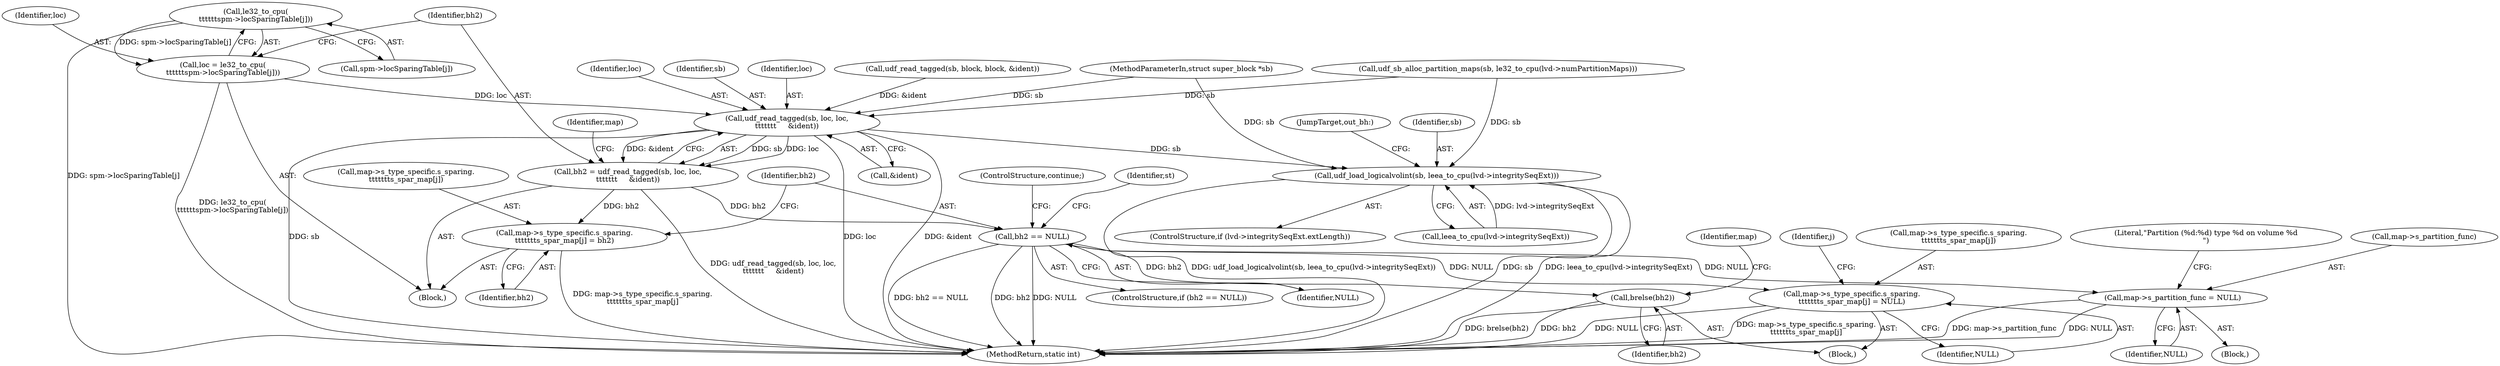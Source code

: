 digraph "0_linux_adee11b2085bee90bd8f4f52123ffb07882d6256@pointer" {
"1000364" [label="(Call,le32_to_cpu(\n\t\t\t\t\t\tspm->locSparingTable[j]))"];
"1000362" [label="(Call,loc = le32_to_cpu(\n\t\t\t\t\t\tspm->locSparingTable[j]))"];
"1000372" [label="(Call,udf_read_tagged(sb, loc, loc,\n\t\t\t\t\t\t\t     &ident))"];
"1000370" [label="(Call,bh2 = udf_read_tagged(sb, loc, loc,\n\t\t\t\t\t\t\t     &ident))"];
"1000378" [label="(Call,map->s_type_specific.s_sparing.\n\t\t\t\t\t\t\ts_spar_map[j] = bh2)"];
"1000390" [label="(Call,bh2 == NULL)"];
"1000242" [label="(Call,map->s_partition_func = NULL)"];
"1000416" [label="(Call,brelse(bh2))"];
"1000418" [label="(Call,map->s_type_specific.s_sparing.\n\t\t\t\t\t\t\ts_spar_map[j] = NULL)"];
"1000653" [label="(Call,udf_load_logicalvolint(sb, leea_to_cpu(lvd->integritySeqExt)))"];
"1000379" [label="(Call,map->s_type_specific.s_sparing.\n\t\t\t\t\t\t\ts_spar_map[j])"];
"1000383" [label="(Identifier,map)"];
"1000647" [label="(ControlStructure,if (lvd->integritySeqExt.extLength))"];
"1000428" [label="(Identifier,NULL)"];
"1000124" [label="(Call,udf_read_tagged(sb, block, block, &ident))"];
"1000418" [label="(Call,map->s_type_specific.s_sparing.\n\t\t\t\t\t\t\ts_spar_map[j] = NULL)"];
"1000360" [label="(Block,)"];
"1000393" [label="(ControlStructure,continue;)"];
"1000148" [label="(Call,udf_sb_alloc_partition_maps(sb, le32_to_cpu(lvd->numPartitionMaps)))"];
"1000664" [label="(MethodReturn,static int)"];
"1000363" [label="(Identifier,loc)"];
"1000372" [label="(Call,udf_read_tagged(sb, loc, loc,\n\t\t\t\t\t\t\t     &ident))"];
"1000373" [label="(Identifier,sb)"];
"1000415" [label="(Block,)"];
"1000359" [label="(Identifier,j)"];
"1000659" [label="(JumpTarget,out_bh:)"];
"1000653" [label="(Call,udf_load_logicalvolint(sb, leea_to_cpu(lvd->integritySeqExt)))"];
"1000365" [label="(Call,spm->locSparingTable[j])"];
"1000416" [label="(Call,brelse(bh2))"];
"1000375" [label="(Identifier,loc)"];
"1000371" [label="(Identifier,bh2)"];
"1000242" [label="(Call,map->s_partition_func = NULL)"];
"1000378" [label="(Call,map->s_type_specific.s_sparing.\n\t\t\t\t\t\t\ts_spar_map[j] = bh2)"];
"1000395" [label="(Identifier,st)"];
"1000101" [label="(MethodParameterIn,struct super_block *sb)"];
"1000423" [label="(Identifier,map)"];
"1000376" [label="(Call,&ident)"];
"1000609" [label="(Literal,\"Partition (%d:%d) type %d on volume %d\n\")"];
"1000417" [label="(Identifier,bh2)"];
"1000419" [label="(Call,map->s_type_specific.s_sparing.\n\t\t\t\t\t\t\ts_spar_map[j])"];
"1000388" [label="(Identifier,bh2)"];
"1000214" [label="(Block,)"];
"1000390" [label="(Call,bh2 == NULL)"];
"1000391" [label="(Identifier,bh2)"];
"1000655" [label="(Call,leea_to_cpu(lvd->integritySeqExt))"];
"1000370" [label="(Call,bh2 = udf_read_tagged(sb, loc, loc,\n\t\t\t\t\t\t\t     &ident))"];
"1000654" [label="(Identifier,sb)"];
"1000374" [label="(Identifier,loc)"];
"1000392" [label="(Identifier,NULL)"];
"1000246" [label="(Identifier,NULL)"];
"1000243" [label="(Call,map->s_partition_func)"];
"1000389" [label="(ControlStructure,if (bh2 == NULL))"];
"1000362" [label="(Call,loc = le32_to_cpu(\n\t\t\t\t\t\tspm->locSparingTable[j]))"];
"1000364" [label="(Call,le32_to_cpu(\n\t\t\t\t\t\tspm->locSparingTable[j]))"];
"1000364" -> "1000362"  [label="AST: "];
"1000364" -> "1000365"  [label="CFG: "];
"1000365" -> "1000364"  [label="AST: "];
"1000362" -> "1000364"  [label="CFG: "];
"1000364" -> "1000664"  [label="DDG: spm->locSparingTable[j]"];
"1000364" -> "1000362"  [label="DDG: spm->locSparingTable[j]"];
"1000362" -> "1000360"  [label="AST: "];
"1000363" -> "1000362"  [label="AST: "];
"1000371" -> "1000362"  [label="CFG: "];
"1000362" -> "1000664"  [label="DDG: le32_to_cpu(\n\t\t\t\t\t\tspm->locSparingTable[j])"];
"1000362" -> "1000372"  [label="DDG: loc"];
"1000372" -> "1000370"  [label="AST: "];
"1000372" -> "1000376"  [label="CFG: "];
"1000373" -> "1000372"  [label="AST: "];
"1000374" -> "1000372"  [label="AST: "];
"1000375" -> "1000372"  [label="AST: "];
"1000376" -> "1000372"  [label="AST: "];
"1000370" -> "1000372"  [label="CFG: "];
"1000372" -> "1000664"  [label="DDG: &ident"];
"1000372" -> "1000664"  [label="DDG: loc"];
"1000372" -> "1000664"  [label="DDG: sb"];
"1000372" -> "1000370"  [label="DDG: sb"];
"1000372" -> "1000370"  [label="DDG: loc"];
"1000372" -> "1000370"  [label="DDG: &ident"];
"1000148" -> "1000372"  [label="DDG: sb"];
"1000101" -> "1000372"  [label="DDG: sb"];
"1000124" -> "1000372"  [label="DDG: &ident"];
"1000372" -> "1000653"  [label="DDG: sb"];
"1000370" -> "1000360"  [label="AST: "];
"1000371" -> "1000370"  [label="AST: "];
"1000383" -> "1000370"  [label="CFG: "];
"1000370" -> "1000664"  [label="DDG: udf_read_tagged(sb, loc, loc,\n\t\t\t\t\t\t\t     &ident)"];
"1000370" -> "1000378"  [label="DDG: bh2"];
"1000370" -> "1000390"  [label="DDG: bh2"];
"1000378" -> "1000360"  [label="AST: "];
"1000378" -> "1000388"  [label="CFG: "];
"1000379" -> "1000378"  [label="AST: "];
"1000388" -> "1000378"  [label="AST: "];
"1000391" -> "1000378"  [label="CFG: "];
"1000378" -> "1000664"  [label="DDG: map->s_type_specific.s_sparing.\n\t\t\t\t\t\t\ts_spar_map[j]"];
"1000390" -> "1000389"  [label="AST: "];
"1000390" -> "1000392"  [label="CFG: "];
"1000391" -> "1000390"  [label="AST: "];
"1000392" -> "1000390"  [label="AST: "];
"1000393" -> "1000390"  [label="CFG: "];
"1000395" -> "1000390"  [label="CFG: "];
"1000390" -> "1000664"  [label="DDG: NULL"];
"1000390" -> "1000664"  [label="DDG: bh2 == NULL"];
"1000390" -> "1000664"  [label="DDG: bh2"];
"1000390" -> "1000242"  [label="DDG: NULL"];
"1000390" -> "1000416"  [label="DDG: bh2"];
"1000390" -> "1000418"  [label="DDG: NULL"];
"1000242" -> "1000214"  [label="AST: "];
"1000242" -> "1000246"  [label="CFG: "];
"1000243" -> "1000242"  [label="AST: "];
"1000246" -> "1000242"  [label="AST: "];
"1000609" -> "1000242"  [label="CFG: "];
"1000242" -> "1000664"  [label="DDG: NULL"];
"1000242" -> "1000664"  [label="DDG: map->s_partition_func"];
"1000416" -> "1000415"  [label="AST: "];
"1000416" -> "1000417"  [label="CFG: "];
"1000417" -> "1000416"  [label="AST: "];
"1000423" -> "1000416"  [label="CFG: "];
"1000416" -> "1000664"  [label="DDG: brelse(bh2)"];
"1000416" -> "1000664"  [label="DDG: bh2"];
"1000418" -> "1000415"  [label="AST: "];
"1000418" -> "1000428"  [label="CFG: "];
"1000419" -> "1000418"  [label="AST: "];
"1000428" -> "1000418"  [label="AST: "];
"1000359" -> "1000418"  [label="CFG: "];
"1000418" -> "1000664"  [label="DDG: NULL"];
"1000418" -> "1000664"  [label="DDG: map->s_type_specific.s_sparing.\n\t\t\t\t\t\t\ts_spar_map[j]"];
"1000653" -> "1000647"  [label="AST: "];
"1000653" -> "1000655"  [label="CFG: "];
"1000654" -> "1000653"  [label="AST: "];
"1000655" -> "1000653"  [label="AST: "];
"1000659" -> "1000653"  [label="CFG: "];
"1000653" -> "1000664"  [label="DDG: leea_to_cpu(lvd->integritySeqExt)"];
"1000653" -> "1000664"  [label="DDG: udf_load_logicalvolint(sb, leea_to_cpu(lvd->integritySeqExt))"];
"1000653" -> "1000664"  [label="DDG: sb"];
"1000148" -> "1000653"  [label="DDG: sb"];
"1000101" -> "1000653"  [label="DDG: sb"];
"1000655" -> "1000653"  [label="DDG: lvd->integritySeqExt"];
}
